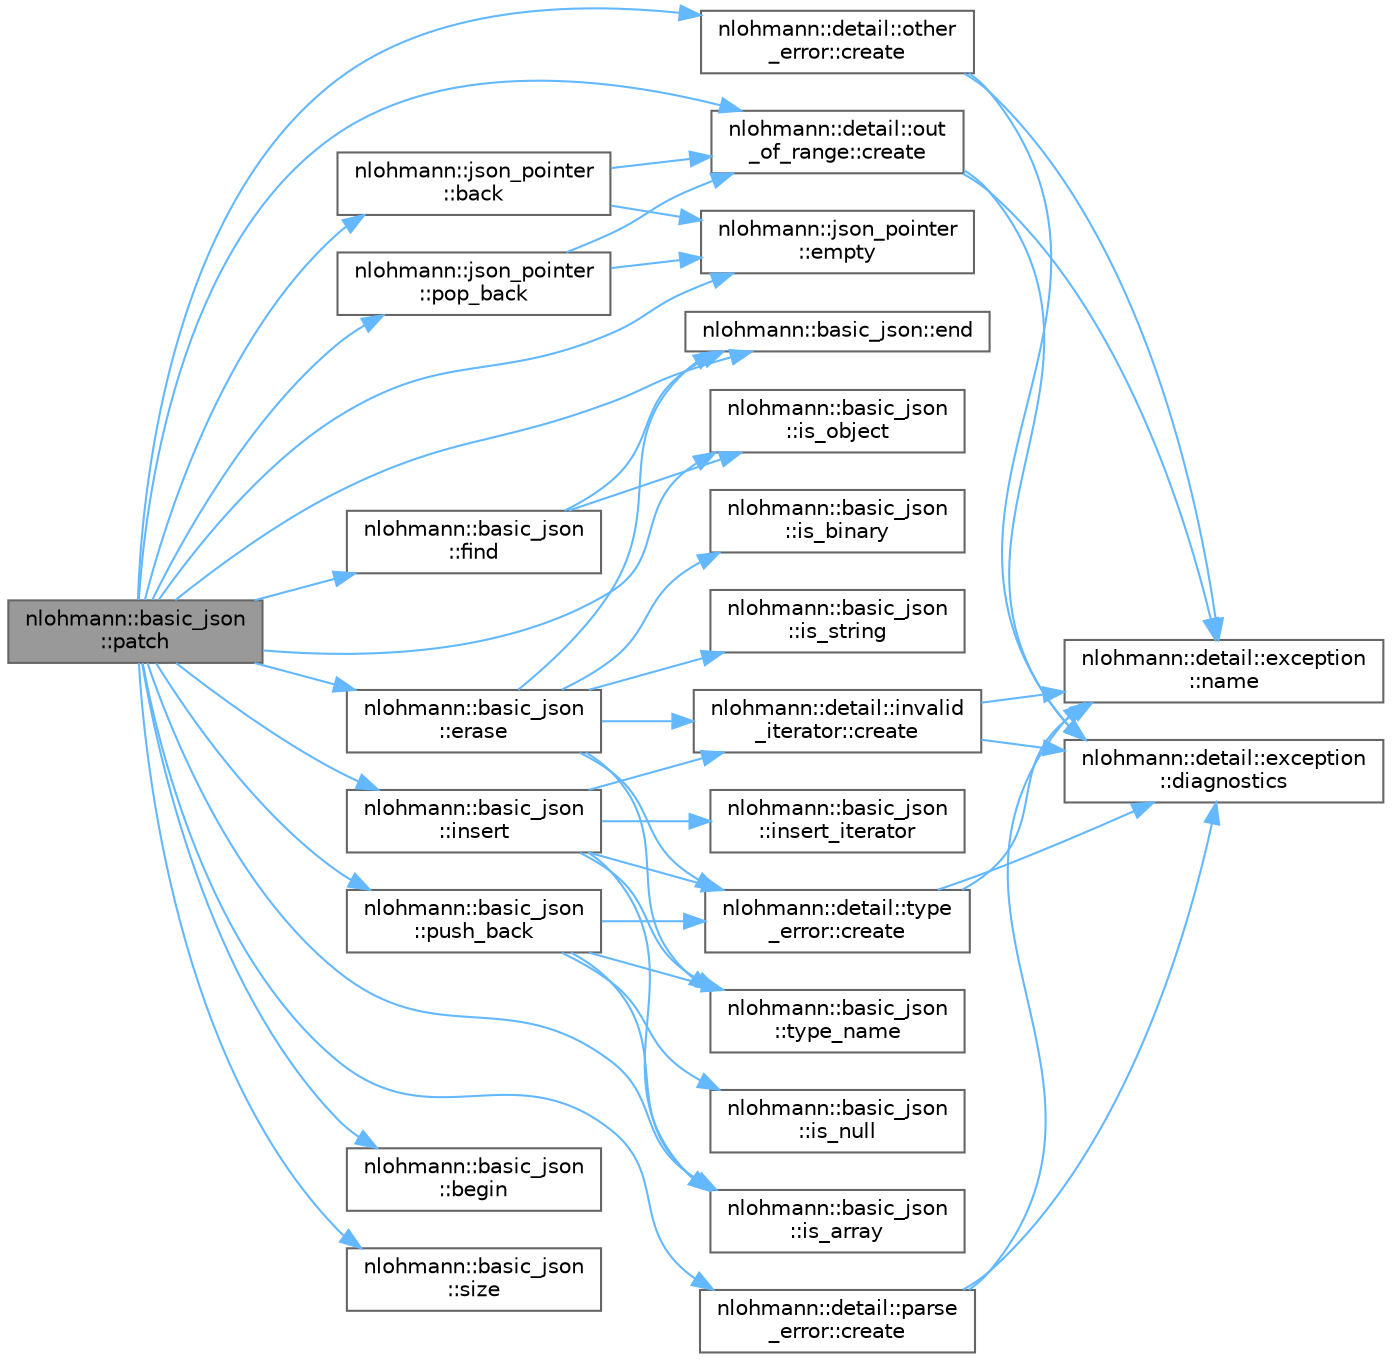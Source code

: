 digraph "nlohmann::basic_json::patch"
{
 // LATEX_PDF_SIZE
  bgcolor="transparent";
  edge [fontname=Helvetica,fontsize=10,labelfontname=Helvetica,labelfontsize=10];
  node [fontname=Helvetica,fontsize=10,shape=box,height=0.2,width=0.4];
  rankdir="LR";
  Node1 [id="Node000001",label="nlohmann::basic_json\l::patch",height=0.2,width=0.4,color="gray40", fillcolor="grey60", style="filled", fontcolor="black",tooltip="applies a JSON patch"];
  Node1 -> Node2 [id="edge1_Node000001_Node000002",color="steelblue1",style="solid",tooltip=" "];
  Node2 [id="Node000002",label="nlohmann::json_pointer\l::back",height=0.2,width=0.4,color="grey40", fillcolor="white", style="filled",URL="$classnlohmann_1_1json__pointer.html#a58b4e4cd3551787d9c20c67ed5b1dfb8",tooltip="return last reference token"];
  Node2 -> Node3 [id="edge2_Node000002_Node000003",color="steelblue1",style="solid",tooltip=" "];
  Node3 [id="Node000003",label="nlohmann::detail::out\l_of_range::create",height=0.2,width=0.4,color="grey40", fillcolor="white", style="filled",URL="$classnlohmann_1_1detail_1_1out__of__range.html#a238f1bda3b6c92b5970fbf9187ccd325",tooltip=" "];
  Node3 -> Node4 [id="edge3_Node000003_Node000004",color="steelblue1",style="solid",tooltip=" "];
  Node4 [id="Node000004",label="nlohmann::detail::exception\l::diagnostics",height=0.2,width=0.4,color="grey40", fillcolor="white", style="filled",URL="$classnlohmann_1_1detail_1_1exception.html#aa353a7dba4fd179f7224b8a2a238a264",tooltip=" "];
  Node3 -> Node5 [id="edge4_Node000003_Node000005",color="steelblue1",style="solid",tooltip=" "];
  Node5 [id="Node000005",label="nlohmann::detail::exception\l::name",height=0.2,width=0.4,color="grey40", fillcolor="white", style="filled",URL="$classnlohmann_1_1detail_1_1exception.html#abf41a7e9178356314082284e6cfea278",tooltip=" "];
  Node2 -> Node6 [id="edge5_Node000002_Node000006",color="steelblue1",style="solid",tooltip=" "];
  Node6 [id="Node000006",label="nlohmann::json_pointer\l::empty",height=0.2,width=0.4,color="grey40", fillcolor="white", style="filled",URL="$classnlohmann_1_1json__pointer.html#a649252bda4a2e75a0915b11a25d8bcc3",tooltip="return whether pointer points to the root document"];
  Node1 -> Node7 [id="edge6_Node000001_Node000007",color="steelblue1",style="solid",tooltip=" "];
  Node7 [id="Node000007",label="nlohmann::basic_json\l::begin",height=0.2,width=0.4,color="grey40", fillcolor="white", style="filled",URL="$classnlohmann_1_1basic__json.html#a23b495b4c282e4afacf382f5b49af7c7",tooltip="returns an iterator to the first element"];
  Node1 -> Node8 [id="edge7_Node000001_Node000008",color="steelblue1",style="solid",tooltip=" "];
  Node8 [id="Node000008",label="nlohmann::detail::parse\l_error::create",height=0.2,width=0.4,color="grey40", fillcolor="white", style="filled",URL="$classnlohmann_1_1detail_1_1parse__error.html#ae77bd584cb9101140790219af7fec1ce",tooltip="create a parse error exception"];
  Node8 -> Node4 [id="edge8_Node000008_Node000004",color="steelblue1",style="solid",tooltip=" "];
  Node8 -> Node5 [id="edge9_Node000008_Node000005",color="steelblue1",style="solid",tooltip=" "];
  Node1 -> Node3 [id="edge10_Node000001_Node000003",color="steelblue1",style="solid",tooltip=" "];
  Node1 -> Node9 [id="edge11_Node000001_Node000009",color="steelblue1",style="solid",tooltip=" "];
  Node9 [id="Node000009",label="nlohmann::detail::other\l_error::create",height=0.2,width=0.4,color="grey40", fillcolor="white", style="filled",URL="$classnlohmann_1_1detail_1_1other__error.html#a3a25fa67a0ec36b5d36cbc4424eb901d",tooltip=" "];
  Node9 -> Node4 [id="edge12_Node000009_Node000004",color="steelblue1",style="solid",tooltip=" "];
  Node9 -> Node5 [id="edge13_Node000009_Node000005",color="steelblue1",style="solid",tooltip=" "];
  Node1 -> Node6 [id="edge14_Node000001_Node000006",color="steelblue1",style="solid",tooltip=" "];
  Node1 -> Node10 [id="edge15_Node000001_Node000010",color="steelblue1",style="solid",tooltip=" "];
  Node10 [id="Node000010",label="nlohmann::basic_json::end",height=0.2,width=0.4,color="grey40", fillcolor="white", style="filled",URL="$classnlohmann_1_1basic__json.html#a931267ec3f09eb67e4382f321b2c52bc",tooltip="returns an iterator to one past the last element"];
  Node1 -> Node11 [id="edge16_Node000001_Node000011",color="steelblue1",style="solid",tooltip=" "];
  Node11 [id="Node000011",label="nlohmann::basic_json\l::erase",height=0.2,width=0.4,color="grey40", fillcolor="white", style="filled",URL="$classnlohmann_1_1basic__json.html#a494632b69bbe1d0153d3bedad0901b8e",tooltip="remove element given an iterator"];
  Node11 -> Node12 [id="edge17_Node000011_Node000012",color="steelblue1",style="solid",tooltip=" "];
  Node12 [id="Node000012",label="nlohmann::detail::invalid\l_iterator::create",height=0.2,width=0.4,color="grey40", fillcolor="white", style="filled",URL="$classnlohmann_1_1detail_1_1invalid__iterator.html#a34104b98ab00564e564176b4d2ba7c3c",tooltip=" "];
  Node12 -> Node4 [id="edge18_Node000012_Node000004",color="steelblue1",style="solid",tooltip=" "];
  Node12 -> Node5 [id="edge19_Node000012_Node000005",color="steelblue1",style="solid",tooltip=" "];
  Node11 -> Node13 [id="edge20_Node000011_Node000013",color="steelblue1",style="solid",tooltip=" "];
  Node13 [id="Node000013",label="nlohmann::detail::type\l_error::create",height=0.2,width=0.4,color="grey40", fillcolor="white", style="filled",URL="$classnlohmann_1_1detail_1_1type__error.html#a838a5e301cf97289c2d106b9ace1470f",tooltip=" "];
  Node13 -> Node4 [id="edge21_Node000013_Node000004",color="steelblue1",style="solid",tooltip=" "];
  Node13 -> Node5 [id="edge22_Node000013_Node000005",color="steelblue1",style="solid",tooltip=" "];
  Node11 -> Node10 [id="edge23_Node000011_Node000010",color="steelblue1",style="solid",tooltip=" "];
  Node11 -> Node14 [id="edge24_Node000011_Node000014",color="steelblue1",style="solid",tooltip=" "];
  Node14 [id="Node000014",label="nlohmann::basic_json\l::is_binary",height=0.2,width=0.4,color="grey40", fillcolor="white", style="filled",URL="$classnlohmann_1_1basic__json.html#a9576224f7b3ff812a308e7c1e784ea80",tooltip="return whether value is a binary array"];
  Node11 -> Node15 [id="edge25_Node000011_Node000015",color="steelblue1",style="solid",tooltip=" "];
  Node15 [id="Node000015",label="nlohmann::basic_json\l::is_string",height=0.2,width=0.4,color="grey40", fillcolor="white", style="filled",URL="$classnlohmann_1_1basic__json.html#ab303d17366c26fca12242c7f8def1bb7",tooltip="return whether value is a string"];
  Node11 -> Node16 [id="edge26_Node000011_Node000016",color="steelblue1",style="solid",tooltip=" "];
  Node16 [id="Node000016",label="nlohmann::basic_json\l::type_name",height=0.2,width=0.4,color="grey40", fillcolor="white", style="filled",URL="$classnlohmann_1_1basic__json.html#ab8811fc4eab6091b32b34b3ac3e90474",tooltip="return the type as string"];
  Node1 -> Node17 [id="edge27_Node000001_Node000017",color="steelblue1",style="solid",tooltip=" "];
  Node17 [id="Node000017",label="nlohmann::basic_json\l::find",height=0.2,width=0.4,color="grey40", fillcolor="white", style="filled",URL="$classnlohmann_1_1basic__json.html#acdf9b3aab82dcf443dd91ca5ec06b80c",tooltip="find an element in a JSON object"];
  Node17 -> Node10 [id="edge28_Node000017_Node000010",color="steelblue1",style="solid",tooltip=" "];
  Node17 -> Node18 [id="edge29_Node000017_Node000018",color="steelblue1",style="solid",tooltip=" "];
  Node18 [id="Node000018",label="nlohmann::basic_json\l::is_object",height=0.2,width=0.4,color="grey40", fillcolor="white", style="filled",URL="$classnlohmann_1_1basic__json.html#a57e8411a770a6263d6d8f2116c37f3aa",tooltip="return whether value is an object"];
  Node1 -> Node19 [id="edge30_Node000001_Node000019",color="steelblue1",style="solid",tooltip=" "];
  Node19 [id="Node000019",label="nlohmann::basic_json\l::insert",height=0.2,width=0.4,color="grey40", fillcolor="white", style="filled",URL="$classnlohmann_1_1basic__json.html#aeb86e8478e20d95970a8b61ff01dce3b",tooltip="inserts element into array"];
  Node19 -> Node12 [id="edge31_Node000019_Node000012",color="steelblue1",style="solid",tooltip=" "];
  Node19 -> Node13 [id="edge32_Node000019_Node000013",color="steelblue1",style="solid",tooltip=" "];
  Node19 -> Node20 [id="edge33_Node000019_Node000020",color="steelblue1",style="solid",tooltip=" "];
  Node20 [id="Node000020",label="nlohmann::basic_json\l::insert_iterator",height=0.2,width=0.4,color="grey40", fillcolor="white", style="filled",URL="$classnlohmann_1_1basic__json.html#ab5c8034e997c5b852b92bdc6a3f70994",tooltip=" "];
  Node19 -> Node21 [id="edge34_Node000019_Node000021",color="steelblue1",style="solid",tooltip=" "];
  Node21 [id="Node000021",label="nlohmann::basic_json\l::is_array",height=0.2,width=0.4,color="grey40", fillcolor="white", style="filled",URL="$classnlohmann_1_1basic__json.html#ab5b70d60a636b9c5e10f6c8caac60b9e",tooltip="return whether value is an array"];
  Node19 -> Node16 [id="edge35_Node000019_Node000016",color="steelblue1",style="solid",tooltip=" "];
  Node1 -> Node21 [id="edge36_Node000001_Node000021",color="steelblue1",style="solid",tooltip=" "];
  Node1 -> Node18 [id="edge37_Node000001_Node000018",color="steelblue1",style="solid",tooltip=" "];
  Node1 -> Node22 [id="edge38_Node000001_Node000022",color="steelblue1",style="solid",tooltip=" "];
  Node22 [id="Node000022",label="nlohmann::json_pointer\l::pop_back",height=0.2,width=0.4,color="grey40", fillcolor="white", style="filled",URL="$classnlohmann_1_1json__pointer.html#a4b1ee4d511ca195bed896a3da47e264c",tooltip="remove last reference token"];
  Node22 -> Node3 [id="edge39_Node000022_Node000003",color="steelblue1",style="solid",tooltip=" "];
  Node22 -> Node6 [id="edge40_Node000022_Node000006",color="steelblue1",style="solid",tooltip=" "];
  Node1 -> Node23 [id="edge41_Node000001_Node000023",color="steelblue1",style="solid",tooltip=" "];
  Node23 [id="Node000023",label="nlohmann::basic_json\l::push_back",height=0.2,width=0.4,color="grey40", fillcolor="white", style="filled",URL="$classnlohmann_1_1basic__json.html#ab9e0253c92736db021840105d374c4c4",tooltip="add an object to an array"];
  Node23 -> Node13 [id="edge42_Node000023_Node000013",color="steelblue1",style="solid",tooltip=" "];
  Node23 -> Node21 [id="edge43_Node000023_Node000021",color="steelblue1",style="solid",tooltip=" "];
  Node23 -> Node24 [id="edge44_Node000023_Node000024",color="steelblue1",style="solid",tooltip=" "];
  Node24 [id="Node000024",label="nlohmann::basic_json\l::is_null",height=0.2,width=0.4,color="grey40", fillcolor="white", style="filled",URL="$classnlohmann_1_1basic__json.html#aedc7afad96292b5ab61a2e0ad3067f5f",tooltip="return whether value is null"];
  Node23 -> Node16 [id="edge45_Node000023_Node000016",color="steelblue1",style="solid",tooltip=" "];
  Node1 -> Node25 [id="edge46_Node000001_Node000025",color="steelblue1",style="solid",tooltip=" "];
  Node25 [id="Node000025",label="nlohmann::basic_json\l::size",height=0.2,width=0.4,color="grey40", fillcolor="white", style="filled",URL="$classnlohmann_1_1basic__json.html#a33c7c8638bb0b12e6d1b69d8106dd2e0",tooltip="returns the number of elements"];
}
